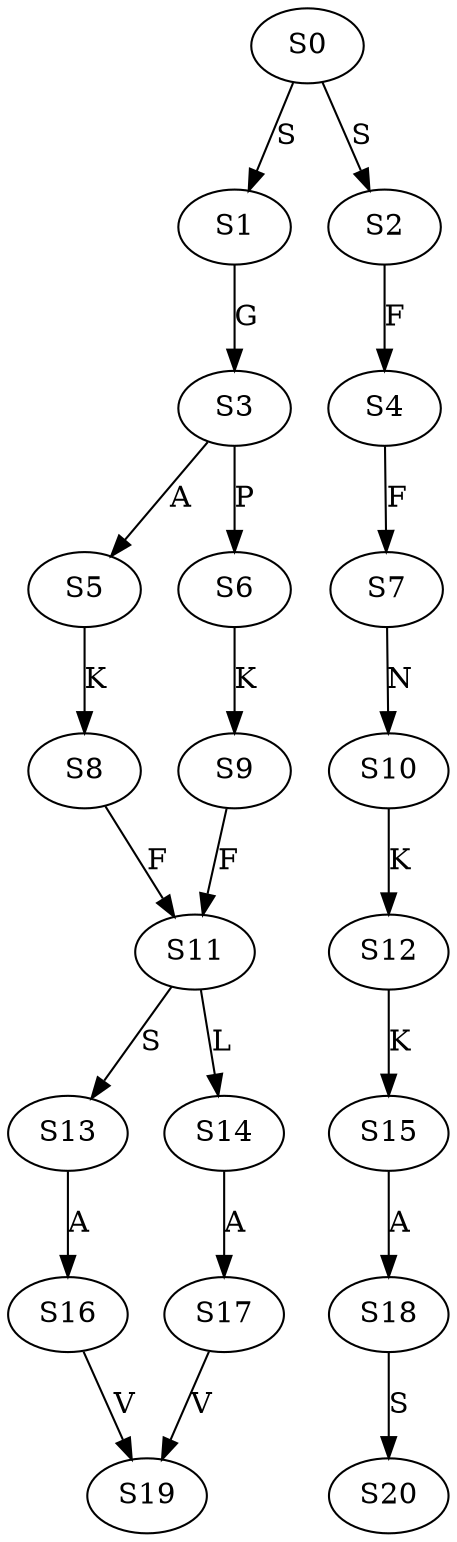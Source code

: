 strict digraph  {
	S0 -> S1 [ label = S ];
	S0 -> S2 [ label = S ];
	S1 -> S3 [ label = G ];
	S2 -> S4 [ label = F ];
	S3 -> S5 [ label = A ];
	S3 -> S6 [ label = P ];
	S4 -> S7 [ label = F ];
	S5 -> S8 [ label = K ];
	S6 -> S9 [ label = K ];
	S7 -> S10 [ label = N ];
	S8 -> S11 [ label = F ];
	S9 -> S11 [ label = F ];
	S10 -> S12 [ label = K ];
	S11 -> S13 [ label = S ];
	S11 -> S14 [ label = L ];
	S12 -> S15 [ label = K ];
	S13 -> S16 [ label = A ];
	S14 -> S17 [ label = A ];
	S15 -> S18 [ label = A ];
	S16 -> S19 [ label = V ];
	S17 -> S19 [ label = V ];
	S18 -> S20 [ label = S ];
}
